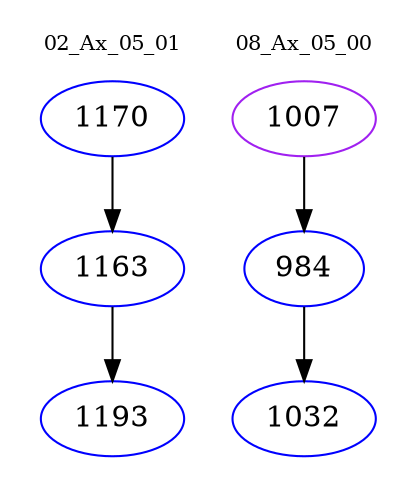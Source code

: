 digraph{
subgraph cluster_0 {
color = white
label = "02_Ax_05_01";
fontsize=10;
T0_1170 [label="1170", color="blue"]
T0_1170 -> T0_1163 [color="black"]
T0_1163 [label="1163", color="blue"]
T0_1163 -> T0_1193 [color="black"]
T0_1193 [label="1193", color="blue"]
}
subgraph cluster_1 {
color = white
label = "08_Ax_05_00";
fontsize=10;
T1_1007 [label="1007", color="purple"]
T1_1007 -> T1_984 [color="black"]
T1_984 [label="984", color="blue"]
T1_984 -> T1_1032 [color="black"]
T1_1032 [label="1032", color="blue"]
}
}
